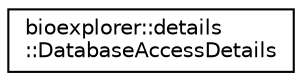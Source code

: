 digraph "Graphical Class Hierarchy"
{
 // LATEX_PDF_SIZE
  edge [fontname="Helvetica",fontsize="10",labelfontname="Helvetica",labelfontsize="10"];
  node [fontname="Helvetica",fontsize="10",shape=record];
  rankdir="LR";
  Node0 [label="bioexplorer::details\l::DatabaseAccessDetails",height=0.2,width=0.4,color="black", fillcolor="white", style="filled",URL="$dc/dd9/structbioexplorer_1_1details_1_1DatabaseAccessDetails.html",tooltip="Structure defining how to export data into a DB."];
}
